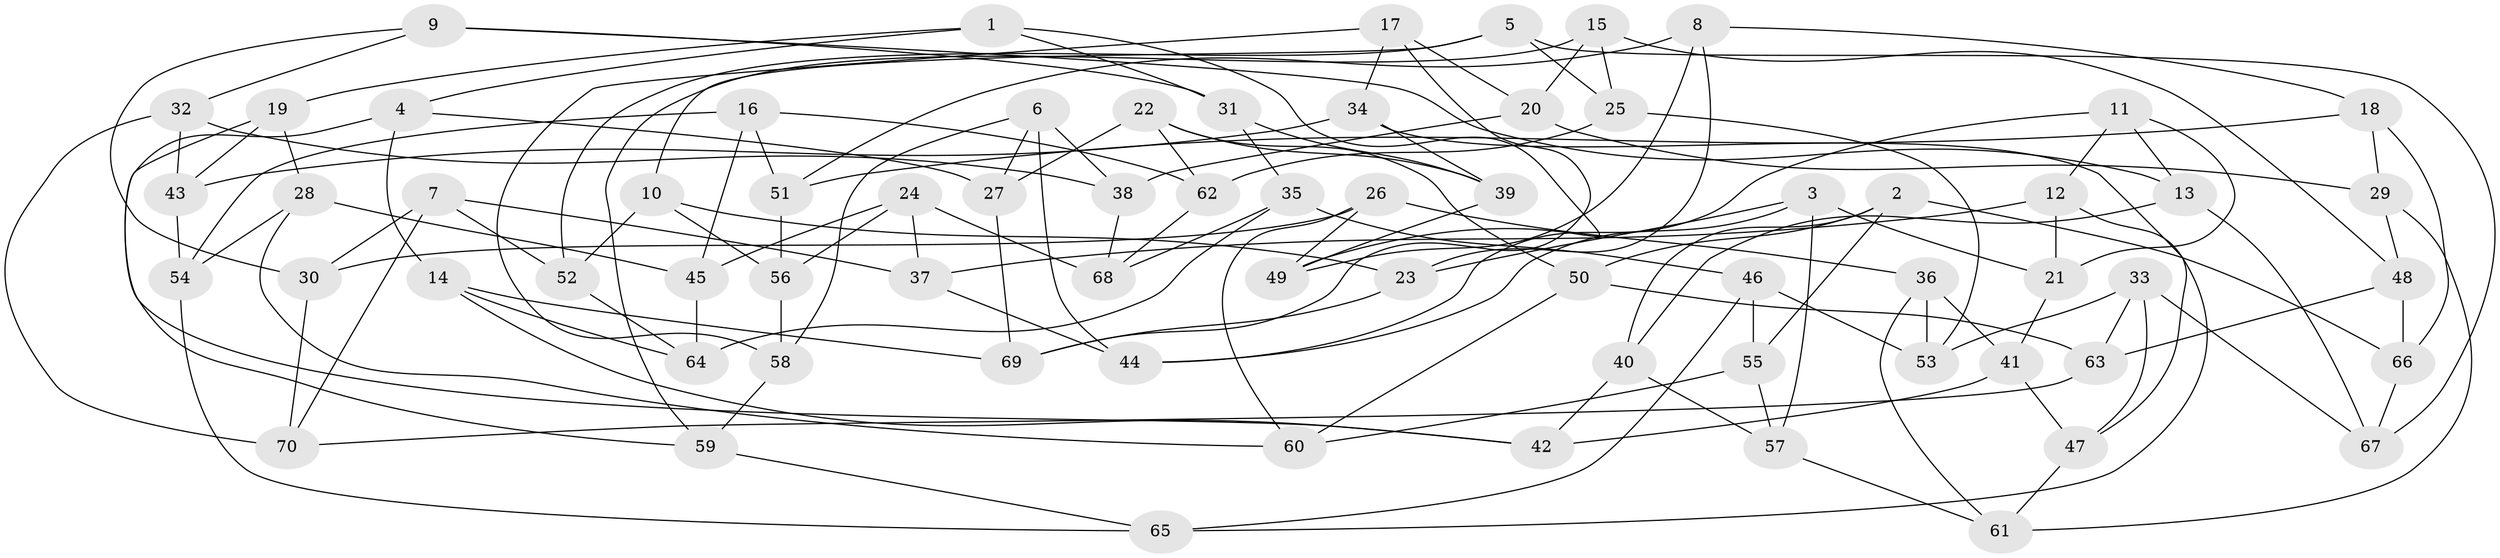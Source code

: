 // Generated by graph-tools (version 1.1) at 2025/16/03/09/25 04:16:30]
// undirected, 70 vertices, 140 edges
graph export_dot {
graph [start="1"]
  node [color=gray90,style=filled];
  1;
  2;
  3;
  4;
  5;
  6;
  7;
  8;
  9;
  10;
  11;
  12;
  13;
  14;
  15;
  16;
  17;
  18;
  19;
  20;
  21;
  22;
  23;
  24;
  25;
  26;
  27;
  28;
  29;
  30;
  31;
  32;
  33;
  34;
  35;
  36;
  37;
  38;
  39;
  40;
  41;
  42;
  43;
  44;
  45;
  46;
  47;
  48;
  49;
  50;
  51;
  52;
  53;
  54;
  55;
  56;
  57;
  58;
  59;
  60;
  61;
  62;
  63;
  64;
  65;
  66;
  67;
  68;
  69;
  70;
  1 -- 19;
  1 -- 31;
  1 -- 49;
  1 -- 4;
  2 -- 40;
  2 -- 55;
  2 -- 50;
  2 -- 66;
  3 -- 44;
  3 -- 21;
  3 -- 57;
  3 -- 23;
  4 -- 27;
  4 -- 14;
  4 -- 59;
  5 -- 25;
  5 -- 52;
  5 -- 67;
  5 -- 10;
  6 -- 44;
  6 -- 58;
  6 -- 27;
  6 -- 38;
  7 -- 52;
  7 -- 30;
  7 -- 37;
  7 -- 70;
  8 -- 51;
  8 -- 23;
  8 -- 18;
  8 -- 49;
  9 -- 32;
  9 -- 30;
  9 -- 31;
  9 -- 13;
  10 -- 52;
  10 -- 56;
  10 -- 23;
  11 -- 13;
  11 -- 12;
  11 -- 21;
  11 -- 44;
  12 -- 21;
  12 -- 65;
  12 -- 37;
  13 -- 67;
  13 -- 40;
  14 -- 64;
  14 -- 69;
  14 -- 42;
  15 -- 20;
  15 -- 59;
  15 -- 25;
  15 -- 48;
  16 -- 62;
  16 -- 45;
  16 -- 54;
  16 -- 51;
  17 -- 34;
  17 -- 69;
  17 -- 20;
  17 -- 58;
  18 -- 29;
  18 -- 66;
  18 -- 51;
  19 -- 43;
  19 -- 28;
  19 -- 42;
  20 -- 29;
  20 -- 38;
  21 -- 41;
  22 -- 27;
  22 -- 50;
  22 -- 62;
  22 -- 39;
  23 -- 69;
  24 -- 56;
  24 -- 68;
  24 -- 45;
  24 -- 37;
  25 -- 53;
  25 -- 62;
  26 -- 30;
  26 -- 49;
  26 -- 60;
  26 -- 36;
  27 -- 69;
  28 -- 45;
  28 -- 60;
  28 -- 54;
  29 -- 61;
  29 -- 48;
  30 -- 70;
  31 -- 39;
  31 -- 35;
  32 -- 70;
  32 -- 38;
  32 -- 43;
  33 -- 63;
  33 -- 53;
  33 -- 67;
  33 -- 47;
  34 -- 47;
  34 -- 39;
  34 -- 43;
  35 -- 64;
  35 -- 46;
  35 -- 68;
  36 -- 61;
  36 -- 53;
  36 -- 41;
  37 -- 44;
  38 -- 68;
  39 -- 49;
  40 -- 57;
  40 -- 42;
  41 -- 42;
  41 -- 47;
  43 -- 54;
  45 -- 64;
  46 -- 65;
  46 -- 53;
  46 -- 55;
  47 -- 61;
  48 -- 66;
  48 -- 63;
  50 -- 63;
  50 -- 60;
  51 -- 56;
  52 -- 64;
  54 -- 65;
  55 -- 57;
  55 -- 60;
  56 -- 58;
  57 -- 61;
  58 -- 59;
  59 -- 65;
  62 -- 68;
  63 -- 70;
  66 -- 67;
}
